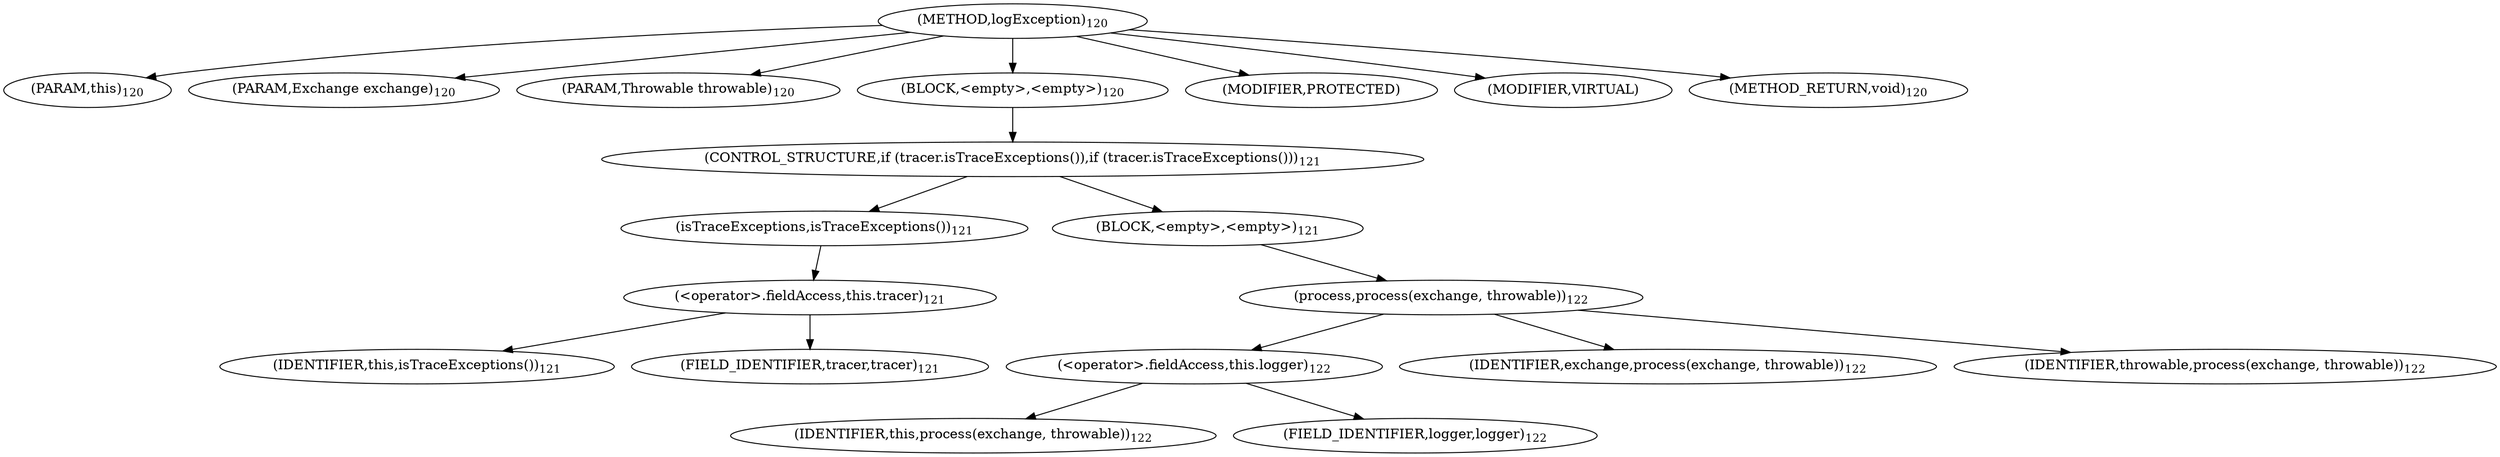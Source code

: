 digraph "logException" {  
"283" [label = <(METHOD,logException)<SUB>120</SUB>> ]
"284" [label = <(PARAM,this)<SUB>120</SUB>> ]
"285" [label = <(PARAM,Exchange exchange)<SUB>120</SUB>> ]
"286" [label = <(PARAM,Throwable throwable)<SUB>120</SUB>> ]
"287" [label = <(BLOCK,&lt;empty&gt;,&lt;empty&gt;)<SUB>120</SUB>> ]
"288" [label = <(CONTROL_STRUCTURE,if (tracer.isTraceExceptions()),if (tracer.isTraceExceptions()))<SUB>121</SUB>> ]
"289" [label = <(isTraceExceptions,isTraceExceptions())<SUB>121</SUB>> ]
"290" [label = <(&lt;operator&gt;.fieldAccess,this.tracer)<SUB>121</SUB>> ]
"291" [label = <(IDENTIFIER,this,isTraceExceptions())<SUB>121</SUB>> ]
"292" [label = <(FIELD_IDENTIFIER,tracer,tracer)<SUB>121</SUB>> ]
"293" [label = <(BLOCK,&lt;empty&gt;,&lt;empty&gt;)<SUB>121</SUB>> ]
"294" [label = <(process,process(exchange, throwable))<SUB>122</SUB>> ]
"295" [label = <(&lt;operator&gt;.fieldAccess,this.logger)<SUB>122</SUB>> ]
"296" [label = <(IDENTIFIER,this,process(exchange, throwable))<SUB>122</SUB>> ]
"297" [label = <(FIELD_IDENTIFIER,logger,logger)<SUB>122</SUB>> ]
"298" [label = <(IDENTIFIER,exchange,process(exchange, throwable))<SUB>122</SUB>> ]
"299" [label = <(IDENTIFIER,throwable,process(exchange, throwable))<SUB>122</SUB>> ]
"300" [label = <(MODIFIER,PROTECTED)> ]
"301" [label = <(MODIFIER,VIRTUAL)> ]
"302" [label = <(METHOD_RETURN,void)<SUB>120</SUB>> ]
  "283" -> "284" 
  "283" -> "285" 
  "283" -> "286" 
  "283" -> "287" 
  "283" -> "300" 
  "283" -> "301" 
  "283" -> "302" 
  "287" -> "288" 
  "288" -> "289" 
  "288" -> "293" 
  "289" -> "290" 
  "290" -> "291" 
  "290" -> "292" 
  "293" -> "294" 
  "294" -> "295" 
  "294" -> "298" 
  "294" -> "299" 
  "295" -> "296" 
  "295" -> "297" 
}

